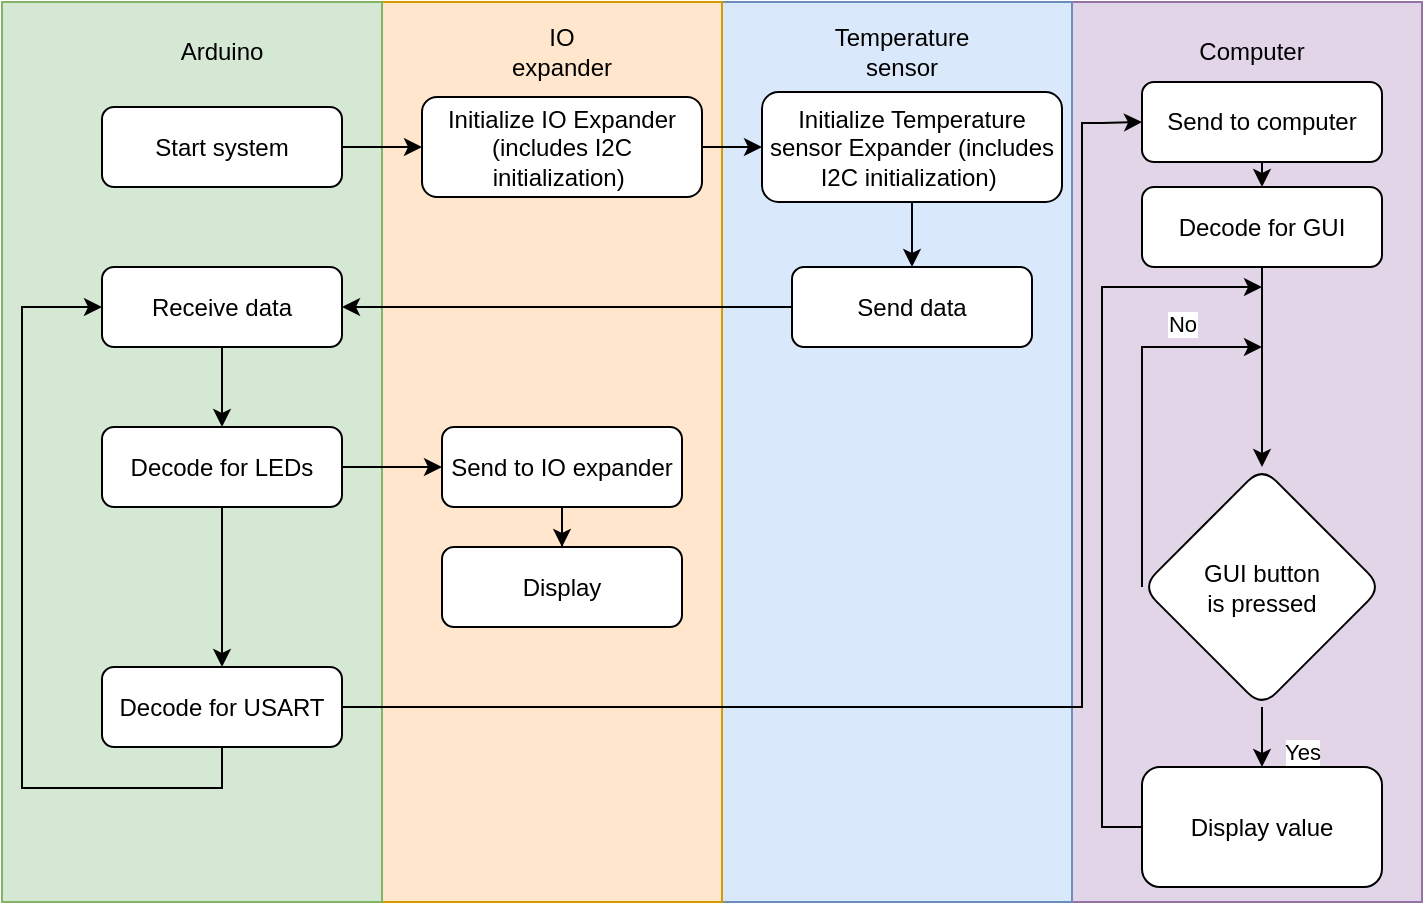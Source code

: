<mxfile version="20.8.20" type="device"><diagram id="C5RBs43oDa-KdzZeNtuy" name="Page-1"><mxGraphModel dx="1167" dy="610" grid="1" gridSize="10" guides="1" tooltips="1" connect="1" arrows="1" fold="1" page="1" pageScale="1" pageWidth="827" pageHeight="1169" math="0" shadow="0"><root><mxCell id="WIyWlLk6GJQsqaUBKTNV-0"/><mxCell id="WIyWlLk6GJQsqaUBKTNV-1" parent="WIyWlLk6GJQsqaUBKTNV-0"/><mxCell id="xTPkpAr_v5P52CvgE6M6-41" value="" style="rounded=0;whiteSpace=wrap;html=1;fillColor=#e1d5e7;strokeColor=#9673a6;" vertex="1" parent="WIyWlLk6GJQsqaUBKTNV-1"><mxGeometry x="645" y="70" width="175" height="450" as="geometry"/></mxCell><mxCell id="xTPkpAr_v5P52CvgE6M6-39" value="" style="rounded=0;whiteSpace=wrap;html=1;fillColor=#dae8fc;strokeColor=#6c8ebf;" vertex="1" parent="WIyWlLk6GJQsqaUBKTNV-1"><mxGeometry x="470" y="70" width="175" height="450" as="geometry"/></mxCell><mxCell id="xTPkpAr_v5P52CvgE6M6-40" value="Temperature sensor" style="text;html=1;align=center;verticalAlign=middle;whiteSpace=wrap;rounded=0;" vertex="1" parent="WIyWlLk6GJQsqaUBKTNV-1"><mxGeometry x="530" y="80" width="60" height="30" as="geometry"/></mxCell><mxCell id="xTPkpAr_v5P52CvgE6M6-37" value="" style="rounded=0;whiteSpace=wrap;html=1;fillColor=#ffe6cc;strokeColor=#d79b00;" vertex="1" parent="WIyWlLk6GJQsqaUBKTNV-1"><mxGeometry x="300" y="70" width="170" height="450" as="geometry"/></mxCell><mxCell id="xTPkpAr_v5P52CvgE6M6-38" value="IO expander" style="text;html=1;align=center;verticalAlign=middle;whiteSpace=wrap;rounded=0;" vertex="1" parent="WIyWlLk6GJQsqaUBKTNV-1"><mxGeometry x="360" y="80" width="60" height="30" as="geometry"/></mxCell><mxCell id="xTPkpAr_v5P52CvgE6M6-35" value="" style="rounded=0;whiteSpace=wrap;html=1;fillColor=#d5e8d4;strokeColor=#82b366;" vertex="1" parent="WIyWlLk6GJQsqaUBKTNV-1"><mxGeometry x="110" y="70" width="190" height="450" as="geometry"/></mxCell><mxCell id="xTPkpAr_v5P52CvgE6M6-4" value="" style="edgeStyle=orthogonalEdgeStyle;rounded=0;orthogonalLoop=1;jettySize=auto;html=1;" edge="1" parent="WIyWlLk6GJQsqaUBKTNV-1" source="WIyWlLk6GJQsqaUBKTNV-7" target="xTPkpAr_v5P52CvgE6M6-3"><mxGeometry relative="1" as="geometry"/></mxCell><mxCell id="xTPkpAr_v5P52CvgE6M6-6" value="" style="edgeStyle=orthogonalEdgeStyle;rounded=0;orthogonalLoop=1;jettySize=auto;html=1;" edge="1" parent="WIyWlLk6GJQsqaUBKTNV-1" source="WIyWlLk6GJQsqaUBKTNV-7" target="xTPkpAr_v5P52CvgE6M6-5"><mxGeometry relative="1" as="geometry"/></mxCell><mxCell id="WIyWlLk6GJQsqaUBKTNV-7" value="Decode for LEDs" style="rounded=1;whiteSpace=wrap;html=1;fontSize=12;glass=0;strokeWidth=1;shadow=0;" parent="WIyWlLk6GJQsqaUBKTNV-1" vertex="1"><mxGeometry x="160" y="282.5" width="120" height="40" as="geometry"/></mxCell><mxCell id="xTPkpAr_v5P52CvgE6M6-9" style="edgeStyle=orthogonalEdgeStyle;rounded=0;orthogonalLoop=1;jettySize=auto;html=1;exitX=0.5;exitY=1;exitDx=0;exitDy=0;entryX=0;entryY=0.5;entryDx=0;entryDy=0;" edge="1" parent="WIyWlLk6GJQsqaUBKTNV-1" source="xTPkpAr_v5P52CvgE6M6-3"><mxGeometry relative="1" as="geometry"><mxPoint x="160" y="222.5" as="targetPoint"/><Array as="points"><mxPoint x="220" y="463"/><mxPoint x="120" y="463"/><mxPoint x="120" y="223"/></Array></mxGeometry></mxCell><mxCell id="xTPkpAr_v5P52CvgE6M6-32" style="edgeStyle=orthogonalEdgeStyle;rounded=0;orthogonalLoop=1;jettySize=auto;html=1;exitX=1;exitY=0.5;exitDx=0;exitDy=0;" edge="1" parent="WIyWlLk6GJQsqaUBKTNV-1" source="xTPkpAr_v5P52CvgE6M6-3"><mxGeometry relative="1" as="geometry"><mxPoint x="680" y="130" as="targetPoint"/><Array as="points"><mxPoint x="650" y="422.5"/><mxPoint x="650" y="130.5"/><mxPoint x="660" y="130.5"/></Array></mxGeometry></mxCell><mxCell id="xTPkpAr_v5P52CvgE6M6-3" value="Decode for USART" style="rounded=1;whiteSpace=wrap;html=1;fontSize=12;glass=0;strokeWidth=1;shadow=0;" vertex="1" parent="WIyWlLk6GJQsqaUBKTNV-1"><mxGeometry x="160" y="402.5" width="120" height="40" as="geometry"/></mxCell><mxCell id="xTPkpAr_v5P52CvgE6M6-11" value="" style="edgeStyle=orthogonalEdgeStyle;rounded=0;orthogonalLoop=1;jettySize=auto;html=1;" edge="1" parent="WIyWlLk6GJQsqaUBKTNV-1" source="xTPkpAr_v5P52CvgE6M6-5" target="xTPkpAr_v5P52CvgE6M6-10"><mxGeometry relative="1" as="geometry"/></mxCell><mxCell id="xTPkpAr_v5P52CvgE6M6-5" value="Send to IO expander" style="rounded=1;whiteSpace=wrap;html=1;fontSize=12;glass=0;strokeWidth=1;shadow=0;" vertex="1" parent="WIyWlLk6GJQsqaUBKTNV-1"><mxGeometry x="330" y="282.5" width="120" height="40" as="geometry"/></mxCell><mxCell id="xTPkpAr_v5P52CvgE6M6-24" value="" style="edgeStyle=orthogonalEdgeStyle;rounded=0;orthogonalLoop=1;jettySize=auto;html=1;" edge="1" parent="WIyWlLk6GJQsqaUBKTNV-1" source="xTPkpAr_v5P52CvgE6M6-7" target="xTPkpAr_v5P52CvgE6M6-23"><mxGeometry relative="1" as="geometry"/></mxCell><mxCell id="xTPkpAr_v5P52CvgE6M6-7" value="Decode for GUI" style="rounded=1;whiteSpace=wrap;html=1;fontSize=12;glass=0;strokeWidth=1;shadow=0;" vertex="1" parent="WIyWlLk6GJQsqaUBKTNV-1"><mxGeometry x="680" y="162.5" width="120" height="40" as="geometry"/></mxCell><mxCell id="xTPkpAr_v5P52CvgE6M6-10" value="Display" style="rounded=1;whiteSpace=wrap;html=1;fontSize=12;glass=0;strokeWidth=1;shadow=0;" vertex="1" parent="WIyWlLk6GJQsqaUBKTNV-1"><mxGeometry x="330" y="342.5" width="120" height="40" as="geometry"/></mxCell><mxCell id="xTPkpAr_v5P52CvgE6M6-15" value="" style="edgeStyle=orthogonalEdgeStyle;rounded=0;orthogonalLoop=1;jettySize=auto;html=1;" edge="1" parent="WIyWlLk6GJQsqaUBKTNV-1" source="xTPkpAr_v5P52CvgE6M6-12" target="xTPkpAr_v5P52CvgE6M6-14"><mxGeometry relative="1" as="geometry"/></mxCell><mxCell id="xTPkpAr_v5P52CvgE6M6-12" value="Start system" style="rounded=1;whiteSpace=wrap;html=1;fontSize=12;glass=0;strokeWidth=1;shadow=0;" vertex="1" parent="WIyWlLk6GJQsqaUBKTNV-1"><mxGeometry x="160" y="122.5" width="120" height="40" as="geometry"/></mxCell><mxCell id="xTPkpAr_v5P52CvgE6M6-17" value="" style="edgeStyle=orthogonalEdgeStyle;rounded=0;orthogonalLoop=1;jettySize=auto;html=1;" edge="1" parent="WIyWlLk6GJQsqaUBKTNV-1" source="xTPkpAr_v5P52CvgE6M6-14" target="xTPkpAr_v5P52CvgE6M6-16"><mxGeometry relative="1" as="geometry"/></mxCell><mxCell id="xTPkpAr_v5P52CvgE6M6-14" value="Initialize IO Expander (includes I2C initialization)&amp;nbsp;" style="rounded=1;whiteSpace=wrap;html=1;fontSize=12;glass=0;strokeWidth=1;shadow=0;" vertex="1" parent="WIyWlLk6GJQsqaUBKTNV-1"><mxGeometry x="320" y="117.5" width="140" height="50" as="geometry"/></mxCell><mxCell id="xTPkpAr_v5P52CvgE6M6-18" value="" style="edgeStyle=orthogonalEdgeStyle;rounded=0;orthogonalLoop=1;jettySize=auto;html=1;" edge="1" parent="WIyWlLk6GJQsqaUBKTNV-1" source="xTPkpAr_v5P52CvgE6M6-16"><mxGeometry relative="1" as="geometry"><mxPoint x="565" y="202.5" as="targetPoint"/><Array as="points"><mxPoint x="565" y="192.5"/></Array></mxGeometry></mxCell><mxCell id="xTPkpAr_v5P52CvgE6M6-16" value="Initialize Temperature sensor Expander (includes I2C initialization)&amp;nbsp;" style="rounded=1;whiteSpace=wrap;html=1;fontSize=12;glass=0;strokeWidth=1;shadow=0;" vertex="1" parent="WIyWlLk6GJQsqaUBKTNV-1"><mxGeometry x="490" y="115" width="150" height="55" as="geometry"/></mxCell><mxCell id="xTPkpAr_v5P52CvgE6M6-21" style="edgeStyle=orthogonalEdgeStyle;rounded=0;orthogonalLoop=1;jettySize=auto;html=1;exitX=0;exitY=0.5;exitDx=0;exitDy=0;entryX=1;entryY=0.5;entryDx=0;entryDy=0;" edge="1" parent="WIyWlLk6GJQsqaUBKTNV-1" source="xTPkpAr_v5P52CvgE6M6-19" target="xTPkpAr_v5P52CvgE6M6-20"><mxGeometry relative="1" as="geometry"/></mxCell><mxCell id="xTPkpAr_v5P52CvgE6M6-19" value="Send data" style="rounded=1;whiteSpace=wrap;html=1;fontSize=12;glass=0;strokeWidth=1;shadow=0;" vertex="1" parent="WIyWlLk6GJQsqaUBKTNV-1"><mxGeometry x="505" y="202.5" width="120" height="40" as="geometry"/></mxCell><mxCell id="xTPkpAr_v5P52CvgE6M6-22" value="" style="edgeStyle=orthogonalEdgeStyle;rounded=0;orthogonalLoop=1;jettySize=auto;html=1;" edge="1" parent="WIyWlLk6GJQsqaUBKTNV-1" source="xTPkpAr_v5P52CvgE6M6-20" target="WIyWlLk6GJQsqaUBKTNV-7"><mxGeometry relative="1" as="geometry"/></mxCell><mxCell id="xTPkpAr_v5P52CvgE6M6-20" value="Receive data" style="rounded=1;whiteSpace=wrap;html=1;fontSize=12;glass=0;strokeWidth=1;shadow=0;" vertex="1" parent="WIyWlLk6GJQsqaUBKTNV-1"><mxGeometry x="160" y="202.5" width="120" height="40" as="geometry"/></mxCell><mxCell id="xTPkpAr_v5P52CvgE6M6-25" style="edgeStyle=orthogonalEdgeStyle;rounded=0;orthogonalLoop=1;jettySize=auto;html=1;exitX=0;exitY=0.5;exitDx=0;exitDy=0;" edge="1" parent="WIyWlLk6GJQsqaUBKTNV-1" source="xTPkpAr_v5P52CvgE6M6-23"><mxGeometry relative="1" as="geometry"><mxPoint x="740" y="242.5" as="targetPoint"/><Array as="points"><mxPoint x="680" y="242.5"/></Array></mxGeometry></mxCell><mxCell id="xTPkpAr_v5P52CvgE6M6-26" value="No" style="edgeLabel;html=1;align=center;verticalAlign=middle;resizable=0;points=[];" vertex="1" connectable="0" parent="xTPkpAr_v5P52CvgE6M6-25"><mxGeometry x="0.2" y="-1" relative="1" as="geometry"><mxPoint x="19" y="-24" as="offset"/></mxGeometry></mxCell><mxCell id="xTPkpAr_v5P52CvgE6M6-28" value="" style="edgeStyle=orthogonalEdgeStyle;rounded=0;orthogonalLoop=1;jettySize=auto;html=1;" edge="1" parent="WIyWlLk6GJQsqaUBKTNV-1" source="xTPkpAr_v5P52CvgE6M6-23" target="xTPkpAr_v5P52CvgE6M6-27"><mxGeometry relative="1" as="geometry"/></mxCell><mxCell id="xTPkpAr_v5P52CvgE6M6-29" value="Yes" style="edgeLabel;html=1;align=center;verticalAlign=middle;resizable=0;points=[];" vertex="1" connectable="0" parent="xTPkpAr_v5P52CvgE6M6-28"><mxGeometry x="-0.255" y="2" relative="1" as="geometry"><mxPoint x="18" y="4" as="offset"/></mxGeometry></mxCell><mxCell id="xTPkpAr_v5P52CvgE6M6-23" value="GUI button &lt;br&gt;is pressed" style="rhombus;whiteSpace=wrap;html=1;rounded=1;glass=0;strokeWidth=1;shadow=0;" vertex="1" parent="WIyWlLk6GJQsqaUBKTNV-1"><mxGeometry x="680" y="302.5" width="120" height="120" as="geometry"/></mxCell><mxCell id="xTPkpAr_v5P52CvgE6M6-30" style="edgeStyle=orthogonalEdgeStyle;rounded=0;orthogonalLoop=1;jettySize=auto;html=1;exitX=0;exitY=0.5;exitDx=0;exitDy=0;" edge="1" parent="WIyWlLk6GJQsqaUBKTNV-1" source="xTPkpAr_v5P52CvgE6M6-27"><mxGeometry relative="1" as="geometry"><mxPoint x="740" y="212.5" as="targetPoint"/><Array as="points"><mxPoint x="660" y="482.5"/><mxPoint x="660" y="212.5"/></Array></mxGeometry></mxCell><mxCell id="xTPkpAr_v5P52CvgE6M6-27" value="Display value" style="whiteSpace=wrap;html=1;rounded=1;glass=0;strokeWidth=1;shadow=0;" vertex="1" parent="WIyWlLk6GJQsqaUBKTNV-1"><mxGeometry x="680" y="452.5" width="120" height="60" as="geometry"/></mxCell><mxCell id="xTPkpAr_v5P52CvgE6M6-34" style="edgeStyle=orthogonalEdgeStyle;rounded=0;orthogonalLoop=1;jettySize=auto;html=1;exitX=0.5;exitY=1;exitDx=0;exitDy=0;entryX=0.5;entryY=0;entryDx=0;entryDy=0;" edge="1" parent="WIyWlLk6GJQsqaUBKTNV-1" source="xTPkpAr_v5P52CvgE6M6-33" target="xTPkpAr_v5P52CvgE6M6-7"><mxGeometry relative="1" as="geometry"/></mxCell><mxCell id="xTPkpAr_v5P52CvgE6M6-33" value="Send to computer" style="rounded=1;whiteSpace=wrap;html=1;fontSize=12;glass=0;strokeWidth=1;shadow=0;" vertex="1" parent="WIyWlLk6GJQsqaUBKTNV-1"><mxGeometry x="680" y="110" width="120" height="40" as="geometry"/></mxCell><mxCell id="xTPkpAr_v5P52CvgE6M6-36" value="Arduino" style="text;html=1;strokeColor=none;fillColor=none;align=center;verticalAlign=middle;whiteSpace=wrap;rounded=0;" vertex="1" parent="WIyWlLk6GJQsqaUBKTNV-1"><mxGeometry x="190" y="80" width="60" height="30" as="geometry"/></mxCell><mxCell id="xTPkpAr_v5P52CvgE6M6-42" value="Computer" style="text;html=1;align=center;verticalAlign=middle;whiteSpace=wrap;rounded=0;" vertex="1" parent="WIyWlLk6GJQsqaUBKTNV-1"><mxGeometry x="705" y="80" width="60" height="30" as="geometry"/></mxCell></root></mxGraphModel></diagram></mxfile>